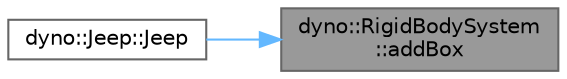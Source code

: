 digraph "dyno::RigidBodySystem::addBox"
{
 // LATEX_PDF_SIZE
  bgcolor="transparent";
  edge [fontname=Helvetica,fontsize=10,labelfontname=Helvetica,labelfontsize=10];
  node [fontname=Helvetica,fontsize=10,shape=box,height=0.2,width=0.4];
  rankdir="RL";
  Node1 [id="Node000001",label="dyno::RigidBodySystem\l::addBox",height=0.2,width=0.4,color="gray40", fillcolor="grey60", style="filled", fontcolor="black",tooltip=" "];
  Node1 -> Node2 [id="edge1_Node000001_Node000002",dir="back",color="steelblue1",style="solid",tooltip=" "];
  Node2 [id="Node000002",label="dyno::Jeep::Jeep",height=0.2,width=0.4,color="grey40", fillcolor="white", style="filled",URL="$classdyno_1_1_jeep.html#a2ea22ab83e9ce9596b453d8c178a3f53",tooltip=" "];
}
